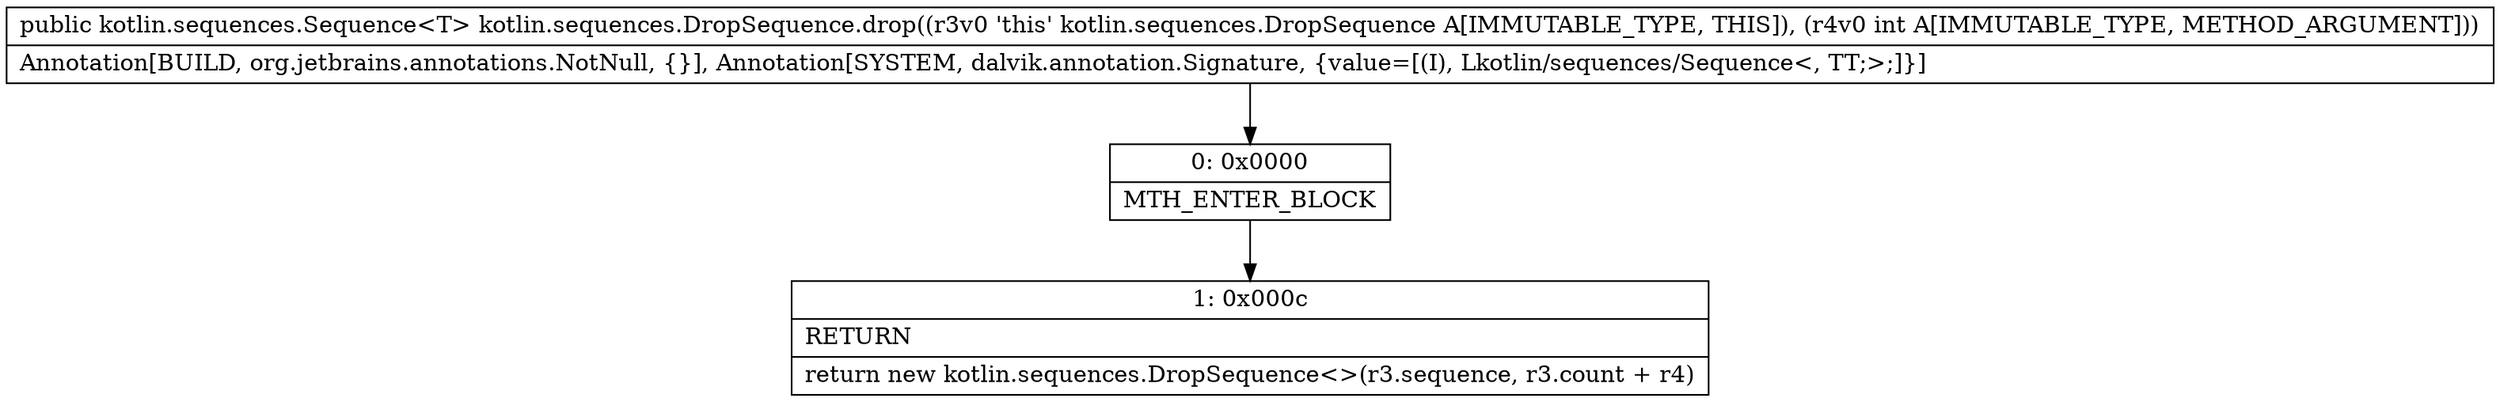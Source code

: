 digraph "CFG forkotlin.sequences.DropSequence.drop(I)Lkotlin\/sequences\/Sequence;" {
Node_0 [shape=record,label="{0\:\ 0x0000|MTH_ENTER_BLOCK\l}"];
Node_1 [shape=record,label="{1\:\ 0x000c|RETURN\l|return new kotlin.sequences.DropSequence\<\>(r3.sequence, r3.count + r4)\l}"];
MethodNode[shape=record,label="{public kotlin.sequences.Sequence\<T\> kotlin.sequences.DropSequence.drop((r3v0 'this' kotlin.sequences.DropSequence A[IMMUTABLE_TYPE, THIS]), (r4v0 int A[IMMUTABLE_TYPE, METHOD_ARGUMENT]))  | Annotation[BUILD, org.jetbrains.annotations.NotNull, \{\}], Annotation[SYSTEM, dalvik.annotation.Signature, \{value=[(I), Lkotlin\/sequences\/Sequence\<, TT;\>;]\}]\l}"];
MethodNode -> Node_0;
Node_0 -> Node_1;
}

